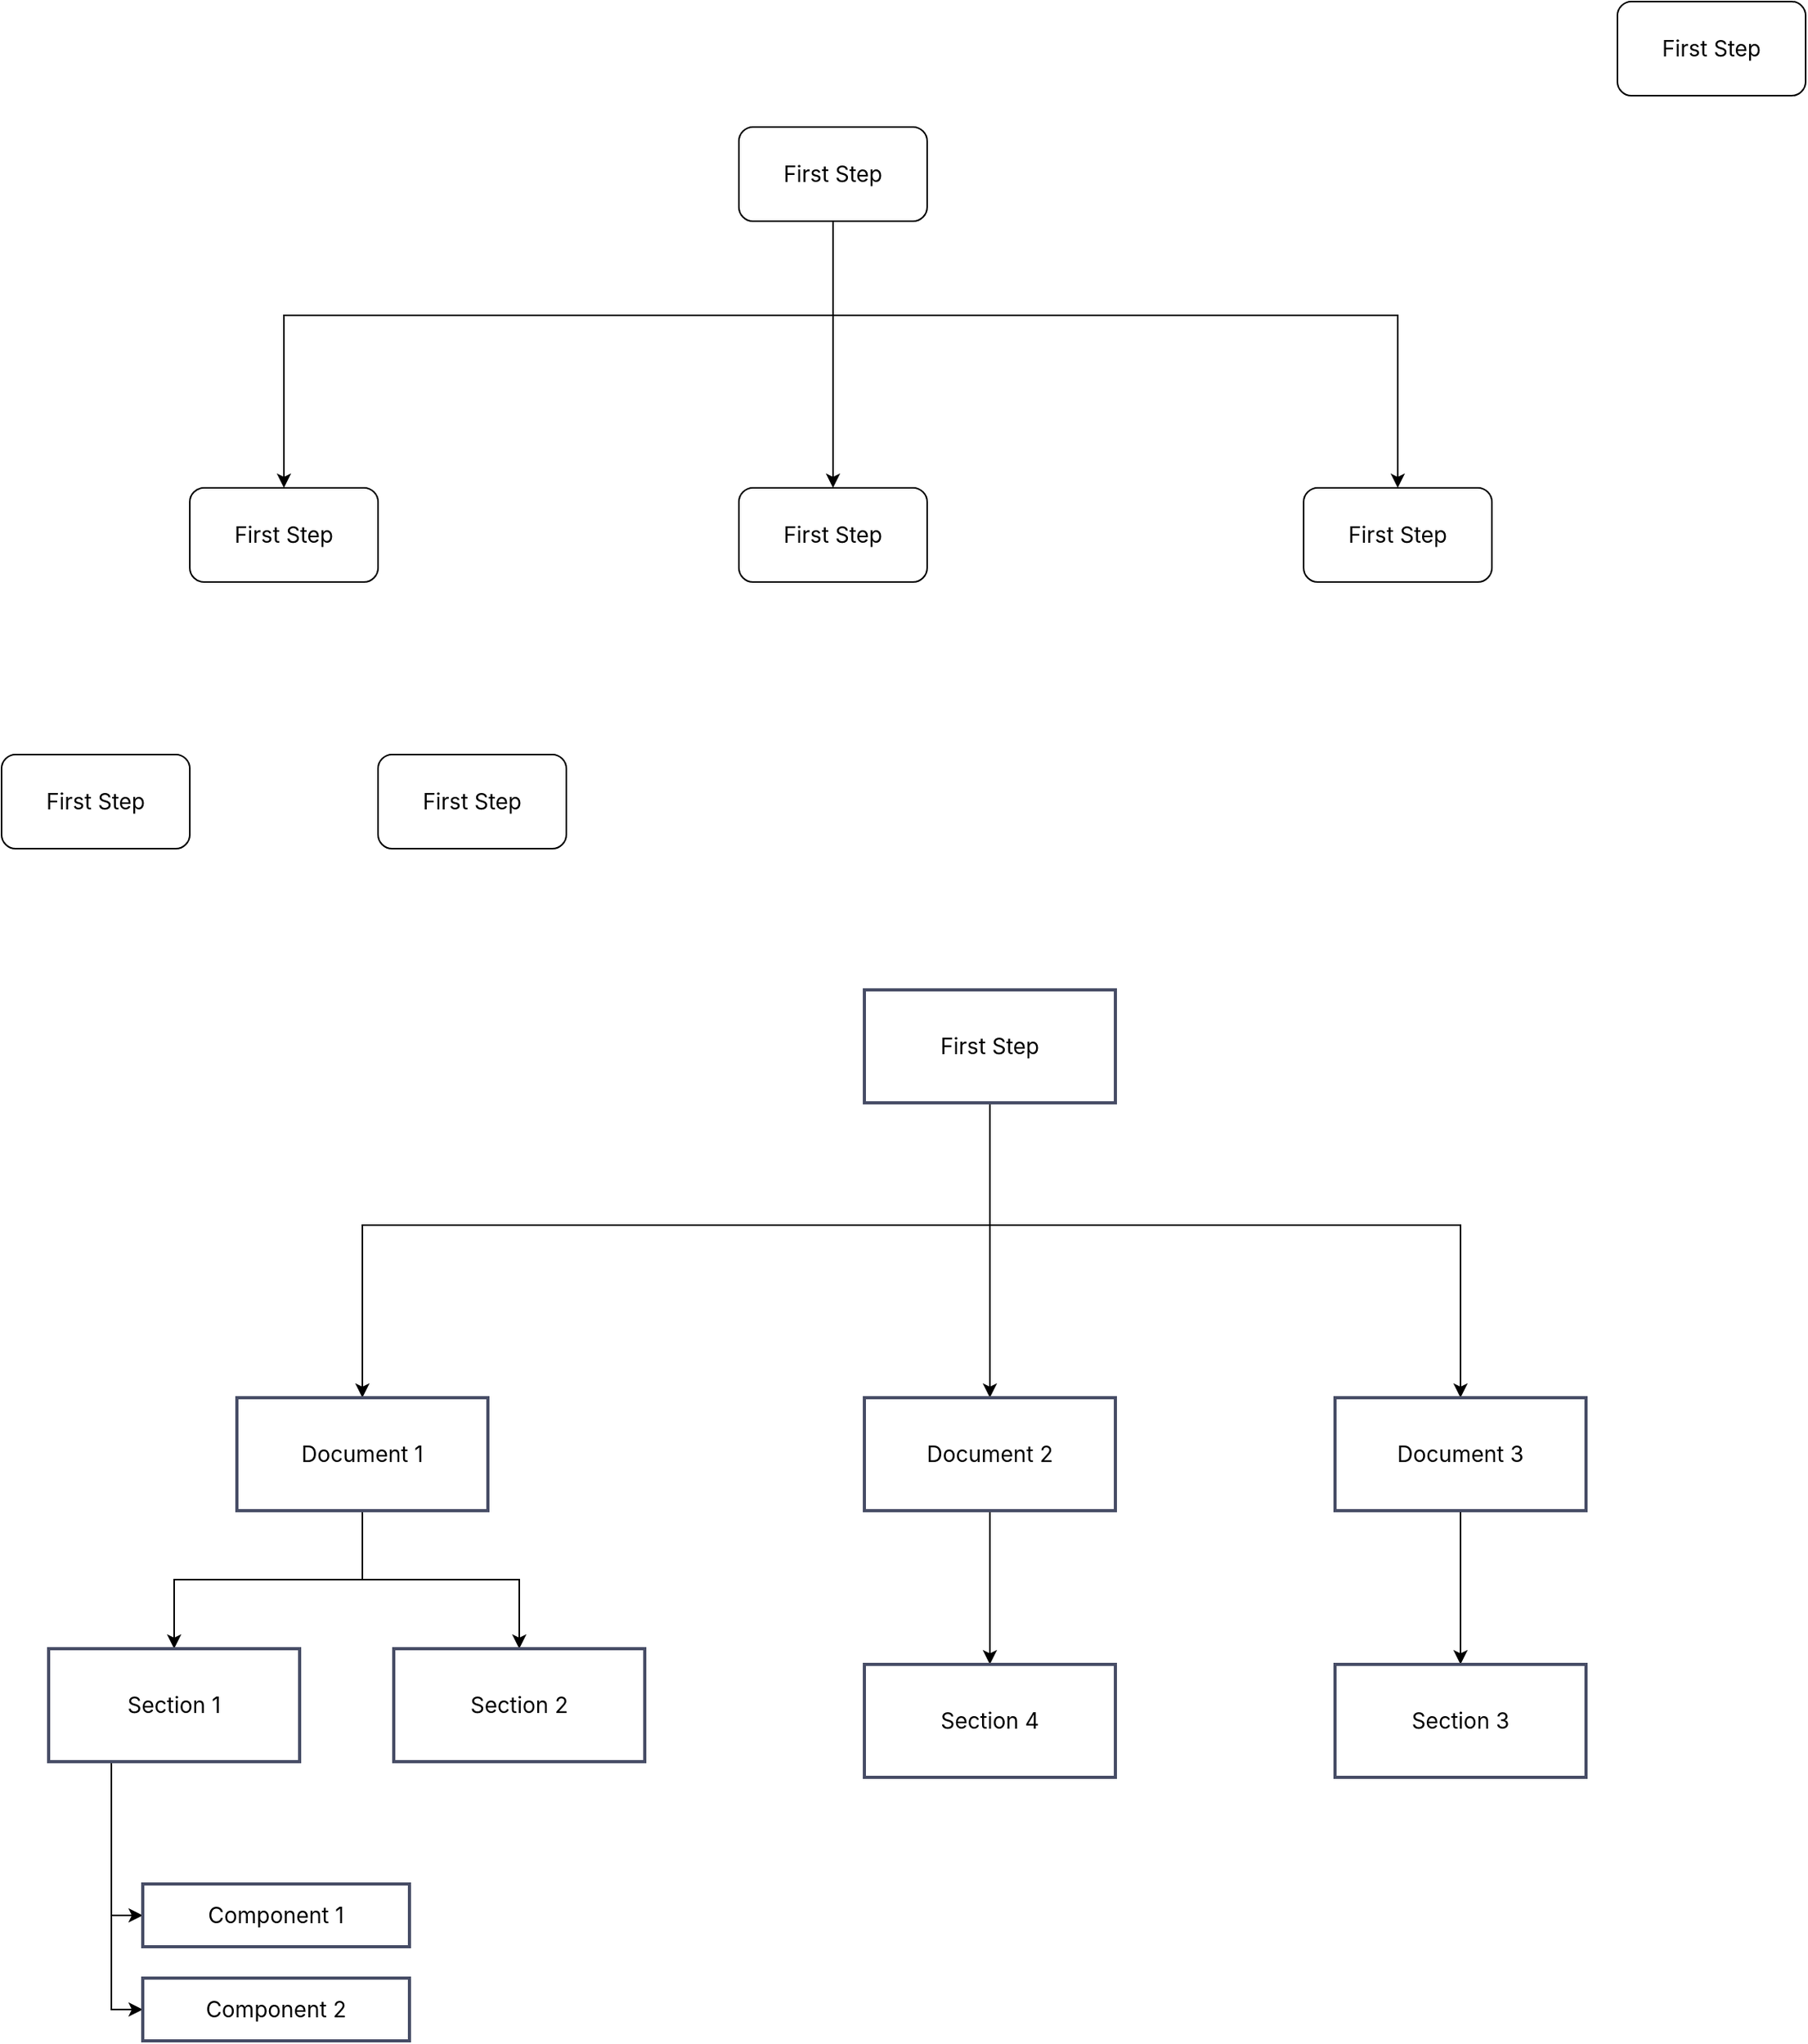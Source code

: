 <mxfile version="24.7.3" type="github">
  <diagram name="Page-1" id="SpickgOE0nm6gupGRb_d">
    <mxGraphModel dx="2327" dy="1965" grid="1" gridSize="10" guides="1" tooltips="1" connect="1" arrows="1" fold="1" page="1" pageScale="1" pageWidth="827" pageHeight="1169" math="0" shadow="0">
      <root>
        <mxCell id="0" />
        <mxCell id="1" parent="0" />
        <mxCell id="4XuZ2V5csh6A0YTOySF0-3" value="" style="edgeStyle=orthogonalEdgeStyle;rounded=0;orthogonalLoop=1;jettySize=auto;html=1;fontFamily=Inter;fontSize=14;" edge="1" parent="1" source="4XuZ2V5csh6A0YTOySF0-7" target="4XuZ2V5csh6A0YTOySF0-10">
          <mxGeometry as="geometry">
            <Array as="points">
              <mxPoint x="600" y="370" />
              <mxPoint x="200" y="370" />
            </Array>
          </mxGeometry>
        </mxCell>
        <mxCell id="4XuZ2V5csh6A0YTOySF0-5" style="edgeStyle=orthogonalEdgeStyle;rounded=0;orthogonalLoop=1;jettySize=auto;html=1;entryX=0.5;entryY=0;entryDx=0;entryDy=0;" edge="1" parent="1" source="4XuZ2V5csh6A0YTOySF0-7" target="4XuZ2V5csh6A0YTOySF0-14">
          <mxGeometry relative="1" as="geometry" />
        </mxCell>
        <mxCell id="4XuZ2V5csh6A0YTOySF0-6" style="edgeStyle=orthogonalEdgeStyle;rounded=0;orthogonalLoop=1;jettySize=auto;html=1;" edge="1" parent="1" source="4XuZ2V5csh6A0YTOySF0-7" target="4XuZ2V5csh6A0YTOySF0-12">
          <mxGeometry relative="1" as="geometry">
            <Array as="points">
              <mxPoint x="600" y="370" />
              <mxPoint x="900" y="370" />
            </Array>
          </mxGeometry>
        </mxCell>
        <mxCell id="4XuZ2V5csh6A0YTOySF0-7" value="First Step" style="fontSize=14;zwfType=basicShape;rounded=0;strokeWidth=2;strokeColor=#474D66;whiteSpace=wrap;html=1;fontFamily=Inter;" vertex="1" parent="1">
          <mxGeometry x="520" y="220" width="160" height="72" as="geometry" />
        </mxCell>
        <mxCell id="4XuZ2V5csh6A0YTOySF0-8" style="edgeStyle=orthogonalEdgeStyle;rounded=0;orthogonalLoop=1;jettySize=auto;html=1;" edge="1" parent="1" source="4XuZ2V5csh6A0YTOySF0-10" target="4XuZ2V5csh6A0YTOySF0-17">
          <mxGeometry relative="1" as="geometry" />
        </mxCell>
        <mxCell id="4XuZ2V5csh6A0YTOySF0-9" style="edgeStyle=orthogonalEdgeStyle;rounded=0;orthogonalLoop=1;jettySize=auto;html=1;entryX=0.5;entryY=0;entryDx=0;entryDy=0;" edge="1" parent="1" source="4XuZ2V5csh6A0YTOySF0-10" target="4XuZ2V5csh6A0YTOySF0-18">
          <mxGeometry relative="1" as="geometry" />
        </mxCell>
        <mxCell id="4XuZ2V5csh6A0YTOySF0-10" value="Document 1" style="fontSize=14;zwfType=basicShape;rounded=0;strokeWidth=2;strokeColor=#474D66;whiteSpace=wrap;html=1;fontFamily=Inter;" vertex="1" parent="1">
          <mxGeometry x="120" y="480" width="160" height="72" as="geometry" />
        </mxCell>
        <mxCell id="4XuZ2V5csh6A0YTOySF0-11" style="edgeStyle=orthogonalEdgeStyle;rounded=0;orthogonalLoop=1;jettySize=auto;html=1;entryX=0.5;entryY=0;entryDx=0;entryDy=0;" edge="1" parent="1" source="4XuZ2V5csh6A0YTOySF0-12" target="4XuZ2V5csh6A0YTOySF0-20">
          <mxGeometry relative="1" as="geometry" />
        </mxCell>
        <mxCell id="4XuZ2V5csh6A0YTOySF0-12" value="Document 3" style="fontSize=14;zwfType=basicShape;rounded=0;strokeWidth=2;strokeColor=#474D66;whiteSpace=wrap;html=1;fontFamily=Inter;" vertex="1" parent="1">
          <mxGeometry x="820" y="480" width="160" height="72" as="geometry" />
        </mxCell>
        <mxCell id="4XuZ2V5csh6A0YTOySF0-13" style="edgeStyle=orthogonalEdgeStyle;rounded=0;orthogonalLoop=1;jettySize=auto;html=1;entryX=0.5;entryY=0;entryDx=0;entryDy=0;" edge="1" parent="1" source="4XuZ2V5csh6A0YTOySF0-14" target="4XuZ2V5csh6A0YTOySF0-19">
          <mxGeometry relative="1" as="geometry" />
        </mxCell>
        <mxCell id="4XuZ2V5csh6A0YTOySF0-14" value="Document 2" style="fontSize=14;zwfType=basicShape;rounded=0;strokeWidth=2;strokeColor=#474D66;whiteSpace=wrap;html=1;fontFamily=Inter;" vertex="1" parent="1">
          <mxGeometry x="520" y="480" width="160" height="72" as="geometry" />
        </mxCell>
        <mxCell id="4XuZ2V5csh6A0YTOySF0-15" style="edgeStyle=orthogonalEdgeStyle;rounded=0;orthogonalLoop=1;jettySize=auto;html=1;entryX=0;entryY=0.5;entryDx=0;entryDy=0;exitX=0.25;exitY=1;exitDx=0;exitDy=0;" edge="1" parent="1" source="4XuZ2V5csh6A0YTOySF0-17" target="4XuZ2V5csh6A0YTOySF0-21">
          <mxGeometry relative="1" as="geometry">
            <mxPoint x="17" y="715" as="sourcePoint" />
          </mxGeometry>
        </mxCell>
        <mxCell id="4XuZ2V5csh6A0YTOySF0-16" style="edgeStyle=orthogonalEdgeStyle;rounded=0;orthogonalLoop=1;jettySize=auto;html=1;entryX=0;entryY=0.5;entryDx=0;entryDy=0;exitX=0.25;exitY=1;exitDx=0;exitDy=0;" edge="1" parent="1" source="4XuZ2V5csh6A0YTOySF0-17" target="4XuZ2V5csh6A0YTOySF0-22">
          <mxGeometry relative="1" as="geometry" />
        </mxCell>
        <mxCell id="4XuZ2V5csh6A0YTOySF0-17" value="Section 1" style="fontSize=14;zwfType=basicShape;rounded=0;strokeWidth=2;strokeColor=#474D66;whiteSpace=wrap;html=1;fontFamily=Inter;" vertex="1" parent="1">
          <mxGeometry y="640" width="160" height="72" as="geometry" />
        </mxCell>
        <mxCell id="4XuZ2V5csh6A0YTOySF0-18" value="Section 2" style="fontSize=14;zwfType=basicShape;rounded=0;strokeWidth=2;strokeColor=#474D66;whiteSpace=wrap;html=1;fontFamily=Inter;" vertex="1" parent="1">
          <mxGeometry x="220" y="640" width="160" height="72" as="geometry" />
        </mxCell>
        <mxCell id="4XuZ2V5csh6A0YTOySF0-19" value="Section 4" style="fontSize=14;zwfType=basicShape;rounded=0;strokeWidth=2;strokeColor=#474D66;whiteSpace=wrap;html=1;fontFamily=Inter;" vertex="1" parent="1">
          <mxGeometry x="520" y="650" width="160" height="72" as="geometry" />
        </mxCell>
        <mxCell id="4XuZ2V5csh6A0YTOySF0-20" value="Section 3" style="fontSize=14;zwfType=basicShape;rounded=0;strokeWidth=2;strokeColor=#474D66;whiteSpace=wrap;html=1;fontFamily=Inter;" vertex="1" parent="1">
          <mxGeometry x="820" y="650" width="160" height="72" as="geometry" />
        </mxCell>
        <mxCell id="4XuZ2V5csh6A0YTOySF0-21" value="Component 1" style="fontSize=14;zwfType=basicShape;rounded=0;strokeWidth=2;strokeColor=#474D66;whiteSpace=wrap;html=1;fontFamily=Inter;" vertex="1" parent="1">
          <mxGeometry x="60" y="790" width="170" height="40" as="geometry" />
        </mxCell>
        <mxCell id="4XuZ2V5csh6A0YTOySF0-22" value="Component 2" style="fontSize=14;zwfType=basicShape;rounded=0;strokeWidth=2;strokeColor=#474D66;whiteSpace=wrap;html=1;fontFamily=Inter;" vertex="1" parent="1">
          <mxGeometry x="60" y="850" width="170" height="40" as="geometry" />
        </mxCell>
        <mxCell id="4XuZ2V5csh6A0YTOySF0-30" style="edgeStyle=orthogonalEdgeStyle;rounded=0;orthogonalLoop=1;jettySize=auto;html=1;" edge="1" parent="1" source="4XuZ2V5csh6A0YTOySF0-23" target="4XuZ2V5csh6A0YTOySF0-25">
          <mxGeometry relative="1" as="geometry">
            <Array as="points">
              <mxPoint x="500" y="-210" />
              <mxPoint x="150" y="-210" />
            </Array>
          </mxGeometry>
        </mxCell>
        <mxCell id="4XuZ2V5csh6A0YTOySF0-31" style="edgeStyle=orthogonalEdgeStyle;rounded=0;orthogonalLoop=1;jettySize=auto;html=1;" edge="1" parent="1" source="4XuZ2V5csh6A0YTOySF0-23" target="4XuZ2V5csh6A0YTOySF0-28">
          <mxGeometry relative="1" as="geometry">
            <Array as="points">
              <mxPoint x="500" y="-210" />
              <mxPoint x="860" y="-210" />
            </Array>
          </mxGeometry>
        </mxCell>
        <mxCell id="4XuZ2V5csh6A0YTOySF0-32" style="edgeStyle=orthogonalEdgeStyle;rounded=0;orthogonalLoop=1;jettySize=auto;html=1;entryX=0.5;entryY=0;entryDx=0;entryDy=0;" edge="1" parent="1" source="4XuZ2V5csh6A0YTOySF0-23" target="4XuZ2V5csh6A0YTOySF0-27">
          <mxGeometry relative="1" as="geometry" />
        </mxCell>
        <mxCell id="4XuZ2V5csh6A0YTOySF0-23" value="&lt;span style=&quot;font-family: Inter; font-size: 14px;&quot;&gt;First Step&lt;/span&gt;" style="rounded=1;whiteSpace=wrap;html=1;" vertex="1" parent="1">
          <mxGeometry x="440" y="-330" width="120" height="60" as="geometry" />
        </mxCell>
        <mxCell id="4XuZ2V5csh6A0YTOySF0-24" value="&lt;span style=&quot;font-family: Inter; font-size: 14px;&quot;&gt;First Step&lt;/span&gt;" style="rounded=1;whiteSpace=wrap;html=1;" vertex="1" parent="1">
          <mxGeometry x="1000" y="-410" width="120" height="60" as="geometry" />
        </mxCell>
        <mxCell id="4XuZ2V5csh6A0YTOySF0-25" value="&lt;span style=&quot;font-family: Inter; font-size: 14px;&quot;&gt;First Step&lt;/span&gt;" style="rounded=1;whiteSpace=wrap;html=1;" vertex="1" parent="1">
          <mxGeometry x="90" y="-100" width="120" height="60" as="geometry" />
        </mxCell>
        <mxCell id="4XuZ2V5csh6A0YTOySF0-26" value="&lt;span style=&quot;font-family: Inter; font-size: 14px;&quot;&gt;First Step&lt;/span&gt;" style="rounded=1;whiteSpace=wrap;html=1;" vertex="1" parent="1">
          <mxGeometry x="-30" y="70" width="120" height="60" as="geometry" />
        </mxCell>
        <mxCell id="4XuZ2V5csh6A0YTOySF0-27" value="&lt;span style=&quot;font-family: Inter; font-size: 14px;&quot;&gt;First Step&lt;/span&gt;" style="rounded=1;whiteSpace=wrap;html=1;" vertex="1" parent="1">
          <mxGeometry x="440" y="-100" width="120" height="60" as="geometry" />
        </mxCell>
        <mxCell id="4XuZ2V5csh6A0YTOySF0-28" value="&lt;span style=&quot;font-family: Inter; font-size: 14px;&quot;&gt;First Step&lt;/span&gt;" style="rounded=1;whiteSpace=wrap;html=1;" vertex="1" parent="1">
          <mxGeometry x="800" y="-100" width="120" height="60" as="geometry" />
        </mxCell>
        <mxCell id="4XuZ2V5csh6A0YTOySF0-29" value="&lt;span style=&quot;font-family: Inter; font-size: 14px;&quot;&gt;First Step&lt;/span&gt;" style="rounded=1;whiteSpace=wrap;html=1;" vertex="1" parent="1">
          <mxGeometry x="210" y="70" width="120" height="60" as="geometry" />
        </mxCell>
      </root>
    </mxGraphModel>
  </diagram>
</mxfile>
